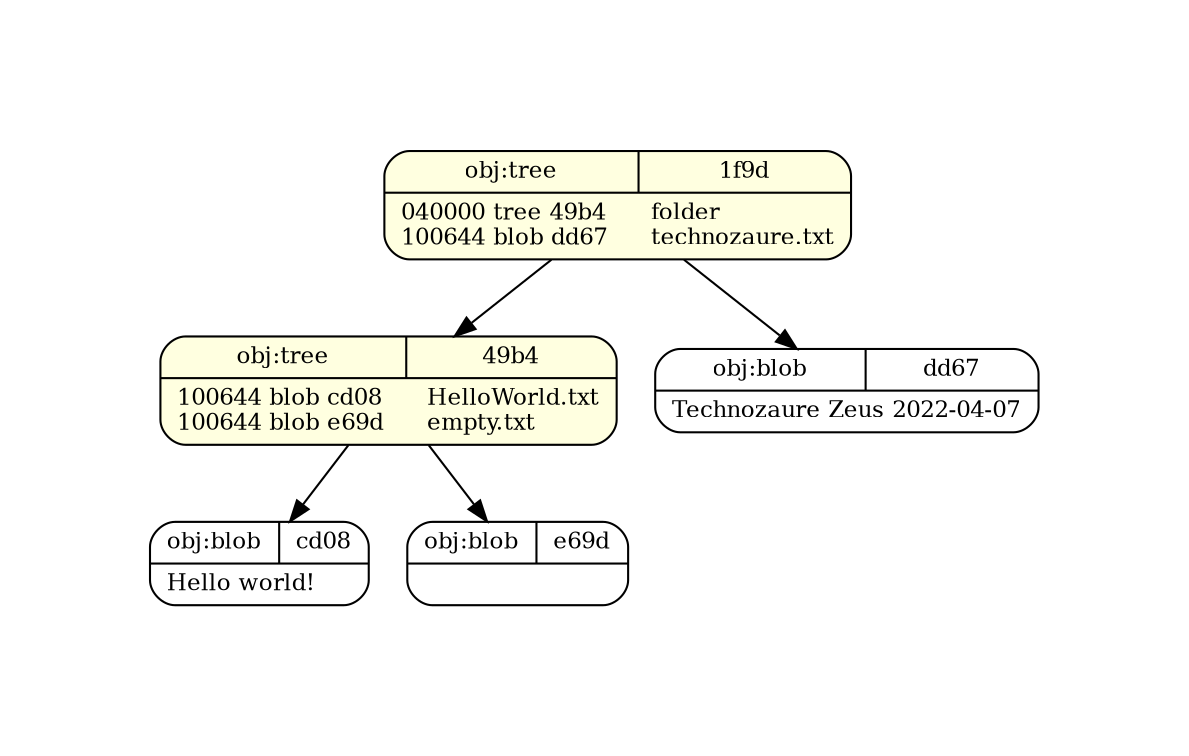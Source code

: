 digraph structs {
  pad="1,1";
  node [shape=record,fontsize=11];
  rankdir="TB";
  _1f9d [fillcolor="lightyellow", style="filled,rounded", label="{{obj:tree|1f9d}|040000\ tree\ 49b4\	folder\l100644\ blob\ dd67\	technozaure.txt\l}"]
  _1f9d -> _49b4
  _1f9d -> _dd67
  _cd08 [fillcolor="white", style="filled,rounded", label="{{obj:blob|cd08}|Hello\ world\!\l}"]
  _e69d [fillcolor="white", style="filled,rounded", label="{{obj:blob|e69d}|}"]
  _49b4 [fillcolor="lightyellow", style="filled,rounded", label="{{obj:tree|49b4}|100644\ blob\ cd08\	HelloWorld\.txt\l100644\ blob\ e69d\	empty\.txt\l}"]
  _49b4 -> _cd08
  _49b4 -> _e69d
  _dd67 [fillcolor="white", style="filled,rounded", label="{{obj:blob|dd67}|Technozaure\ Zeus\ 2022-04-07\l}"]
}
